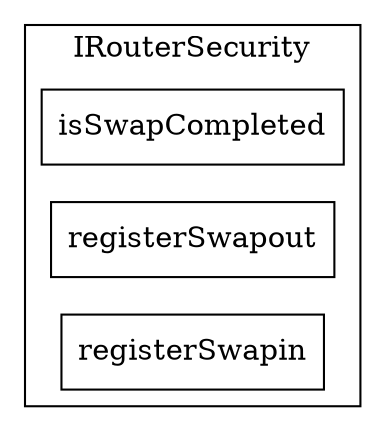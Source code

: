 strict digraph {
rankdir="LR"
node [shape=box]
subgraph cluster_446_IRouterSecurity {
label = "IRouterSecurity"
"446_isSwapCompleted" [label="isSwapCompleted"]
"446_registerSwapout" [label="registerSwapout"]
"446_registerSwapin" [label="registerSwapin"]
}subgraph cluster_solidity {
label = "[Solidity]"
}
}